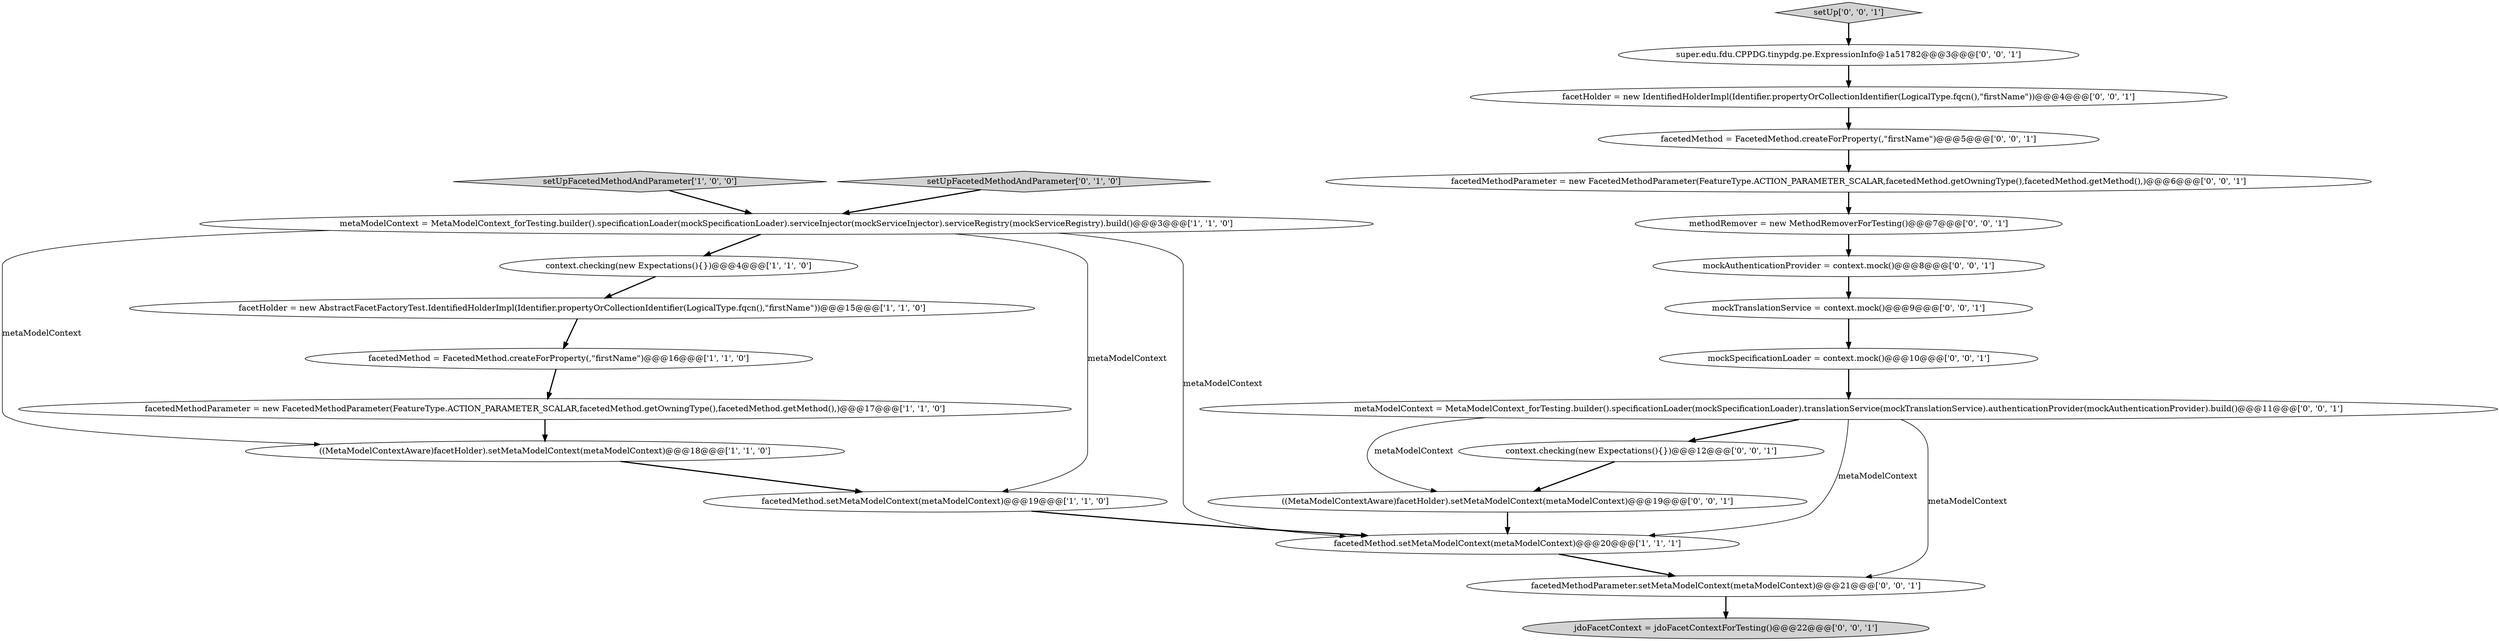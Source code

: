digraph {
14 [style = filled, label = "metaModelContext = MetaModelContext_forTesting.builder().specificationLoader(mockSpecificationLoader).translationService(mockTranslationService).authenticationProvider(mockAuthenticationProvider).build()@@@11@@@['0', '0', '1']", fillcolor = white, shape = ellipse image = "AAA0AAABBB3BBB"];
13 [style = filled, label = "facetHolder = new IdentifiedHolderImpl(Identifier.propertyOrCollectionIdentifier(LogicalType.fqcn(),\"firstName\"))@@@4@@@['0', '0', '1']", fillcolor = white, shape = ellipse image = "AAA0AAABBB3BBB"];
12 [style = filled, label = "facetedMethodParameter.setMetaModelContext(metaModelContext)@@@21@@@['0', '0', '1']", fillcolor = white, shape = ellipse image = "AAA0AAABBB3BBB"];
11 [style = filled, label = "facetedMethodParameter = new FacetedMethodParameter(FeatureType.ACTION_PARAMETER_SCALAR,facetedMethod.getOwningType(),facetedMethod.getMethod(),)@@@6@@@['0', '0', '1']", fillcolor = white, shape = ellipse image = "AAA0AAABBB3BBB"];
15 [style = filled, label = "jdoFacetContext = jdoFacetContextForTesting()@@@22@@@['0', '0', '1']", fillcolor = lightgray, shape = ellipse image = "AAA0AAABBB3BBB"];
9 [style = filled, label = "setUpFacetedMethodAndParameter['0', '1', '0']", fillcolor = lightgray, shape = diamond image = "AAA0AAABBB2BBB"];
10 [style = filled, label = "mockSpecificationLoader = context.mock()@@@10@@@['0', '0', '1']", fillcolor = white, shape = ellipse image = "AAA0AAABBB3BBB"];
1 [style = filled, label = "facetedMethod.setMetaModelContext(metaModelContext)@@@19@@@['1', '1', '0']", fillcolor = white, shape = ellipse image = "AAA0AAABBB1BBB"];
6 [style = filled, label = "facetedMethod = FacetedMethod.createForProperty(,\"firstName\")@@@16@@@['1', '1', '0']", fillcolor = white, shape = ellipse image = "AAA0AAABBB1BBB"];
18 [style = filled, label = "((MetaModelContextAware)facetHolder).setMetaModelContext(metaModelContext)@@@19@@@['0', '0', '1']", fillcolor = white, shape = ellipse image = "AAA0AAABBB3BBB"];
3 [style = filled, label = "facetedMethodParameter = new FacetedMethodParameter(FeatureType.ACTION_PARAMETER_SCALAR,facetedMethod.getOwningType(),facetedMethod.getMethod(),)@@@17@@@['1', '1', '0']", fillcolor = white, shape = ellipse image = "AAA0AAABBB1BBB"];
17 [style = filled, label = "super.edu.fdu.CPPDG.tinypdg.pe.ExpressionInfo@1a51782@@@3@@@['0', '0', '1']", fillcolor = white, shape = ellipse image = "AAA0AAABBB3BBB"];
0 [style = filled, label = "facetHolder = new AbstractFacetFactoryTest.IdentifiedHolderImpl(Identifier.propertyOrCollectionIdentifier(LogicalType.fqcn(),\"firstName\"))@@@15@@@['1', '1', '0']", fillcolor = white, shape = ellipse image = "AAA0AAABBB1BBB"];
23 [style = filled, label = "context.checking(new Expectations(){})@@@12@@@['0', '0', '1']", fillcolor = white, shape = ellipse image = "AAA0AAABBB3BBB"];
8 [style = filled, label = "facetedMethod.setMetaModelContext(metaModelContext)@@@20@@@['1', '1', '1']", fillcolor = white, shape = ellipse image = "AAA0AAABBB1BBB"];
16 [style = filled, label = "methodRemover = new MethodRemoverForTesting()@@@7@@@['0', '0', '1']", fillcolor = white, shape = ellipse image = "AAA0AAABBB3BBB"];
5 [style = filled, label = "setUpFacetedMethodAndParameter['1', '0', '0']", fillcolor = lightgray, shape = diamond image = "AAA0AAABBB1BBB"];
21 [style = filled, label = "facetedMethod = FacetedMethod.createForProperty(,\"firstName\")@@@5@@@['0', '0', '1']", fillcolor = white, shape = ellipse image = "AAA0AAABBB3BBB"];
4 [style = filled, label = "metaModelContext = MetaModelContext_forTesting.builder().specificationLoader(mockSpecificationLoader).serviceInjector(mockServiceInjector).serviceRegistry(mockServiceRegistry).build()@@@3@@@['1', '1', '0']", fillcolor = white, shape = ellipse image = "AAA0AAABBB1BBB"];
20 [style = filled, label = "mockAuthenticationProvider = context.mock()@@@8@@@['0', '0', '1']", fillcolor = white, shape = ellipse image = "AAA0AAABBB3BBB"];
2 [style = filled, label = "context.checking(new Expectations(){})@@@4@@@['1', '1', '0']", fillcolor = white, shape = ellipse image = "AAA0AAABBB1BBB"];
7 [style = filled, label = "((MetaModelContextAware)facetHolder).setMetaModelContext(metaModelContext)@@@18@@@['1', '1', '0']", fillcolor = white, shape = ellipse image = "AAA0AAABBB1BBB"];
19 [style = filled, label = "setUp['0', '0', '1']", fillcolor = lightgray, shape = diamond image = "AAA0AAABBB3BBB"];
22 [style = filled, label = "mockTranslationService = context.mock()@@@9@@@['0', '0', '1']", fillcolor = white, shape = ellipse image = "AAA0AAABBB3BBB"];
0->6 [style = bold, label=""];
21->11 [style = bold, label=""];
8->12 [style = bold, label=""];
9->4 [style = bold, label=""];
4->8 [style = solid, label="metaModelContext"];
12->15 [style = bold, label=""];
14->8 [style = solid, label="metaModelContext"];
1->8 [style = bold, label=""];
20->22 [style = bold, label=""];
11->16 [style = bold, label=""];
3->7 [style = bold, label=""];
4->1 [style = solid, label="metaModelContext"];
5->4 [style = bold, label=""];
4->2 [style = bold, label=""];
14->18 [style = solid, label="metaModelContext"];
17->13 [style = bold, label=""];
19->17 [style = bold, label=""];
14->12 [style = solid, label="metaModelContext"];
6->3 [style = bold, label=""];
23->18 [style = bold, label=""];
16->20 [style = bold, label=""];
14->23 [style = bold, label=""];
2->0 [style = bold, label=""];
7->1 [style = bold, label=""];
18->8 [style = bold, label=""];
22->10 [style = bold, label=""];
4->7 [style = solid, label="metaModelContext"];
10->14 [style = bold, label=""];
13->21 [style = bold, label=""];
}
